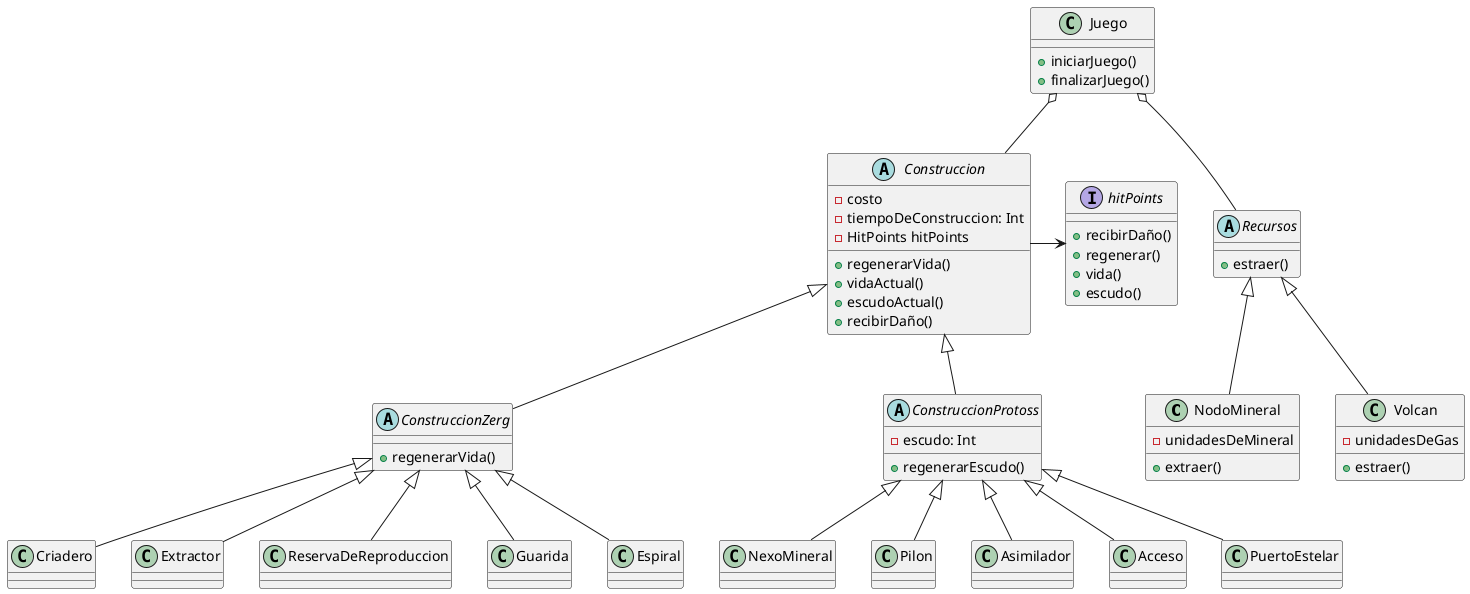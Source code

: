 @startuml

class NodoMineral {
-unidadesDeMineral
+extraer()
}

class Volcan{
-unidadesDeGas
+estraer()
}

abstract class Construccion {
-costo
-tiempoDeConstruccion: Int
-HitPoints hitPoints
+regenerarVida()
+vidaActual()
+escudoActual()
+recibirDaño()
}

class Juego {

+iniciarJuego()
+finalizarJuego()
}
abstract class Recursos {

+estraer()

}

abstract class ConstruccionZerg {

+regenerarVida()

}

class Criadero{

}

class Extractor{

}

class ReservaDeReproduccion{

}

class Guarida{

}

class Espiral{

}

ConstruccionZerg <|-- Criadero
ConstruccionZerg <|-- Extractor
ConstruccionZerg <|-- ReservaDeReproduccion
ConstruccionZerg <|-- Guarida
ConstruccionZerg <|-- Espiral

abstract class ConstruccionProtoss {
-escudo: Int
+regenerarEscudo()
}

class NexoMineral{

}

class Pilon{

}

class Asimilador{

}

class Acceso{

}

class PuertoEstelar{

}
interface hitPoints{

+recibirDaño()
+regenerar()
+vida()
+escudo()
}


ConstruccionProtoss <|-- NexoMineral
ConstruccionProtoss <|-- Pilon
ConstruccionProtoss <|-- Asimilador
ConstruccionProtoss <|-- Acceso
ConstruccionProtoss <|-- PuertoEstelar

Construccion -> hitPoints

Construccion <|-- ConstruccionProtoss
Construccion <|-- ConstruccionZerg
Juego o-- Construccion
Juego o-- Recursos
Recursos <|-- Volcan
Recursos <|-- NodoMineral

@enduml